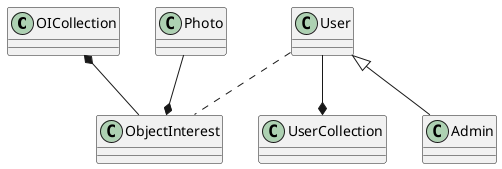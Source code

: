 @startuml Entity Class Diagram
OICollection *-- ObjectInterest
Photo --* ObjectInterest
User --* UserCollection
User <|-- Admin
User .. ObjectInterest
@enduml